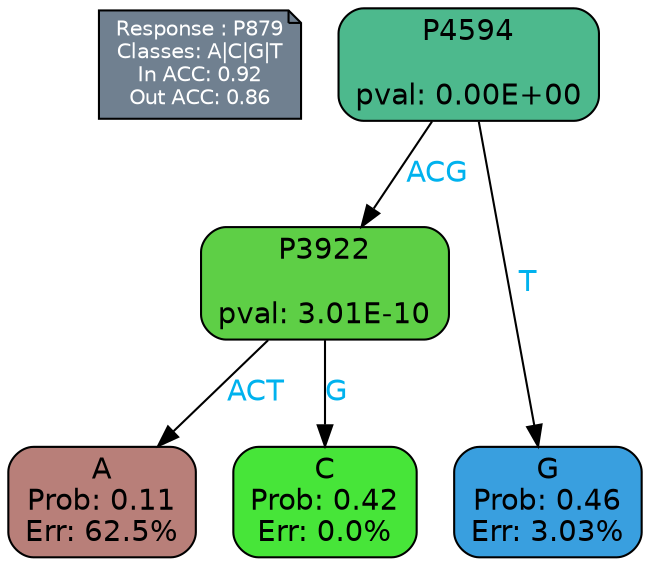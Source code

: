digraph Tree {
node [shape=box, style="filled, rounded", color="black", fontname=helvetica] ;
graph [ranksep=equally, splines=polylines, bgcolor=transparent, dpi=600] ;
edge [fontname=helvetica] ;
LEGEND [label="Response : P879
Classes: A|C|G|T
In ACC: 0.92
Out ACC: 0.86
",shape=note,align=left,style=filled,fillcolor="slategray",fontcolor="white",fontsize=10];1 [label="P4594

pval: 0.00E+00", fillcolor="#4db98d"] ;
2 [label="P3922

pval: 3.01E-10", fillcolor="#5ecf46"] ;
3 [label="A
Prob: 0.11
Err: 62.5%", fillcolor="#b87f79"] ;
4 [label="C
Prob: 0.42
Err: 0.0%", fillcolor="#47e539"] ;
5 [label="G
Prob: 0.46
Err: 3.03%", fillcolor="#399fdf"] ;
1 -> 2 [label="ACG",fontcolor=deepskyblue2] ;
1 -> 5 [label="T",fontcolor=deepskyblue2] ;
2 -> 3 [label="ACT",fontcolor=deepskyblue2] ;
2 -> 4 [label="G",fontcolor=deepskyblue2] ;
{rank = same; 3;4;5;}{rank = same; LEGEND;1;}}